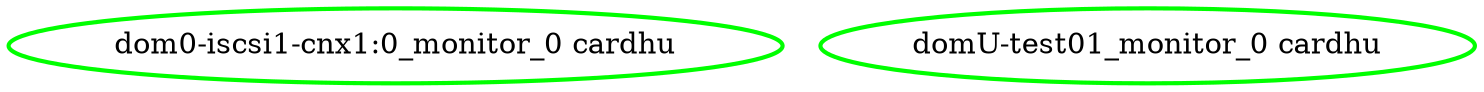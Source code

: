 digraph "g" {
"dom0-iscsi1-cnx1:0_monitor_0 cardhu" [ style=bold color="green" fontcolor="black" ]
"domU-test01_monitor_0 cardhu" [ style=bold color="green" fontcolor="black" ]
}
